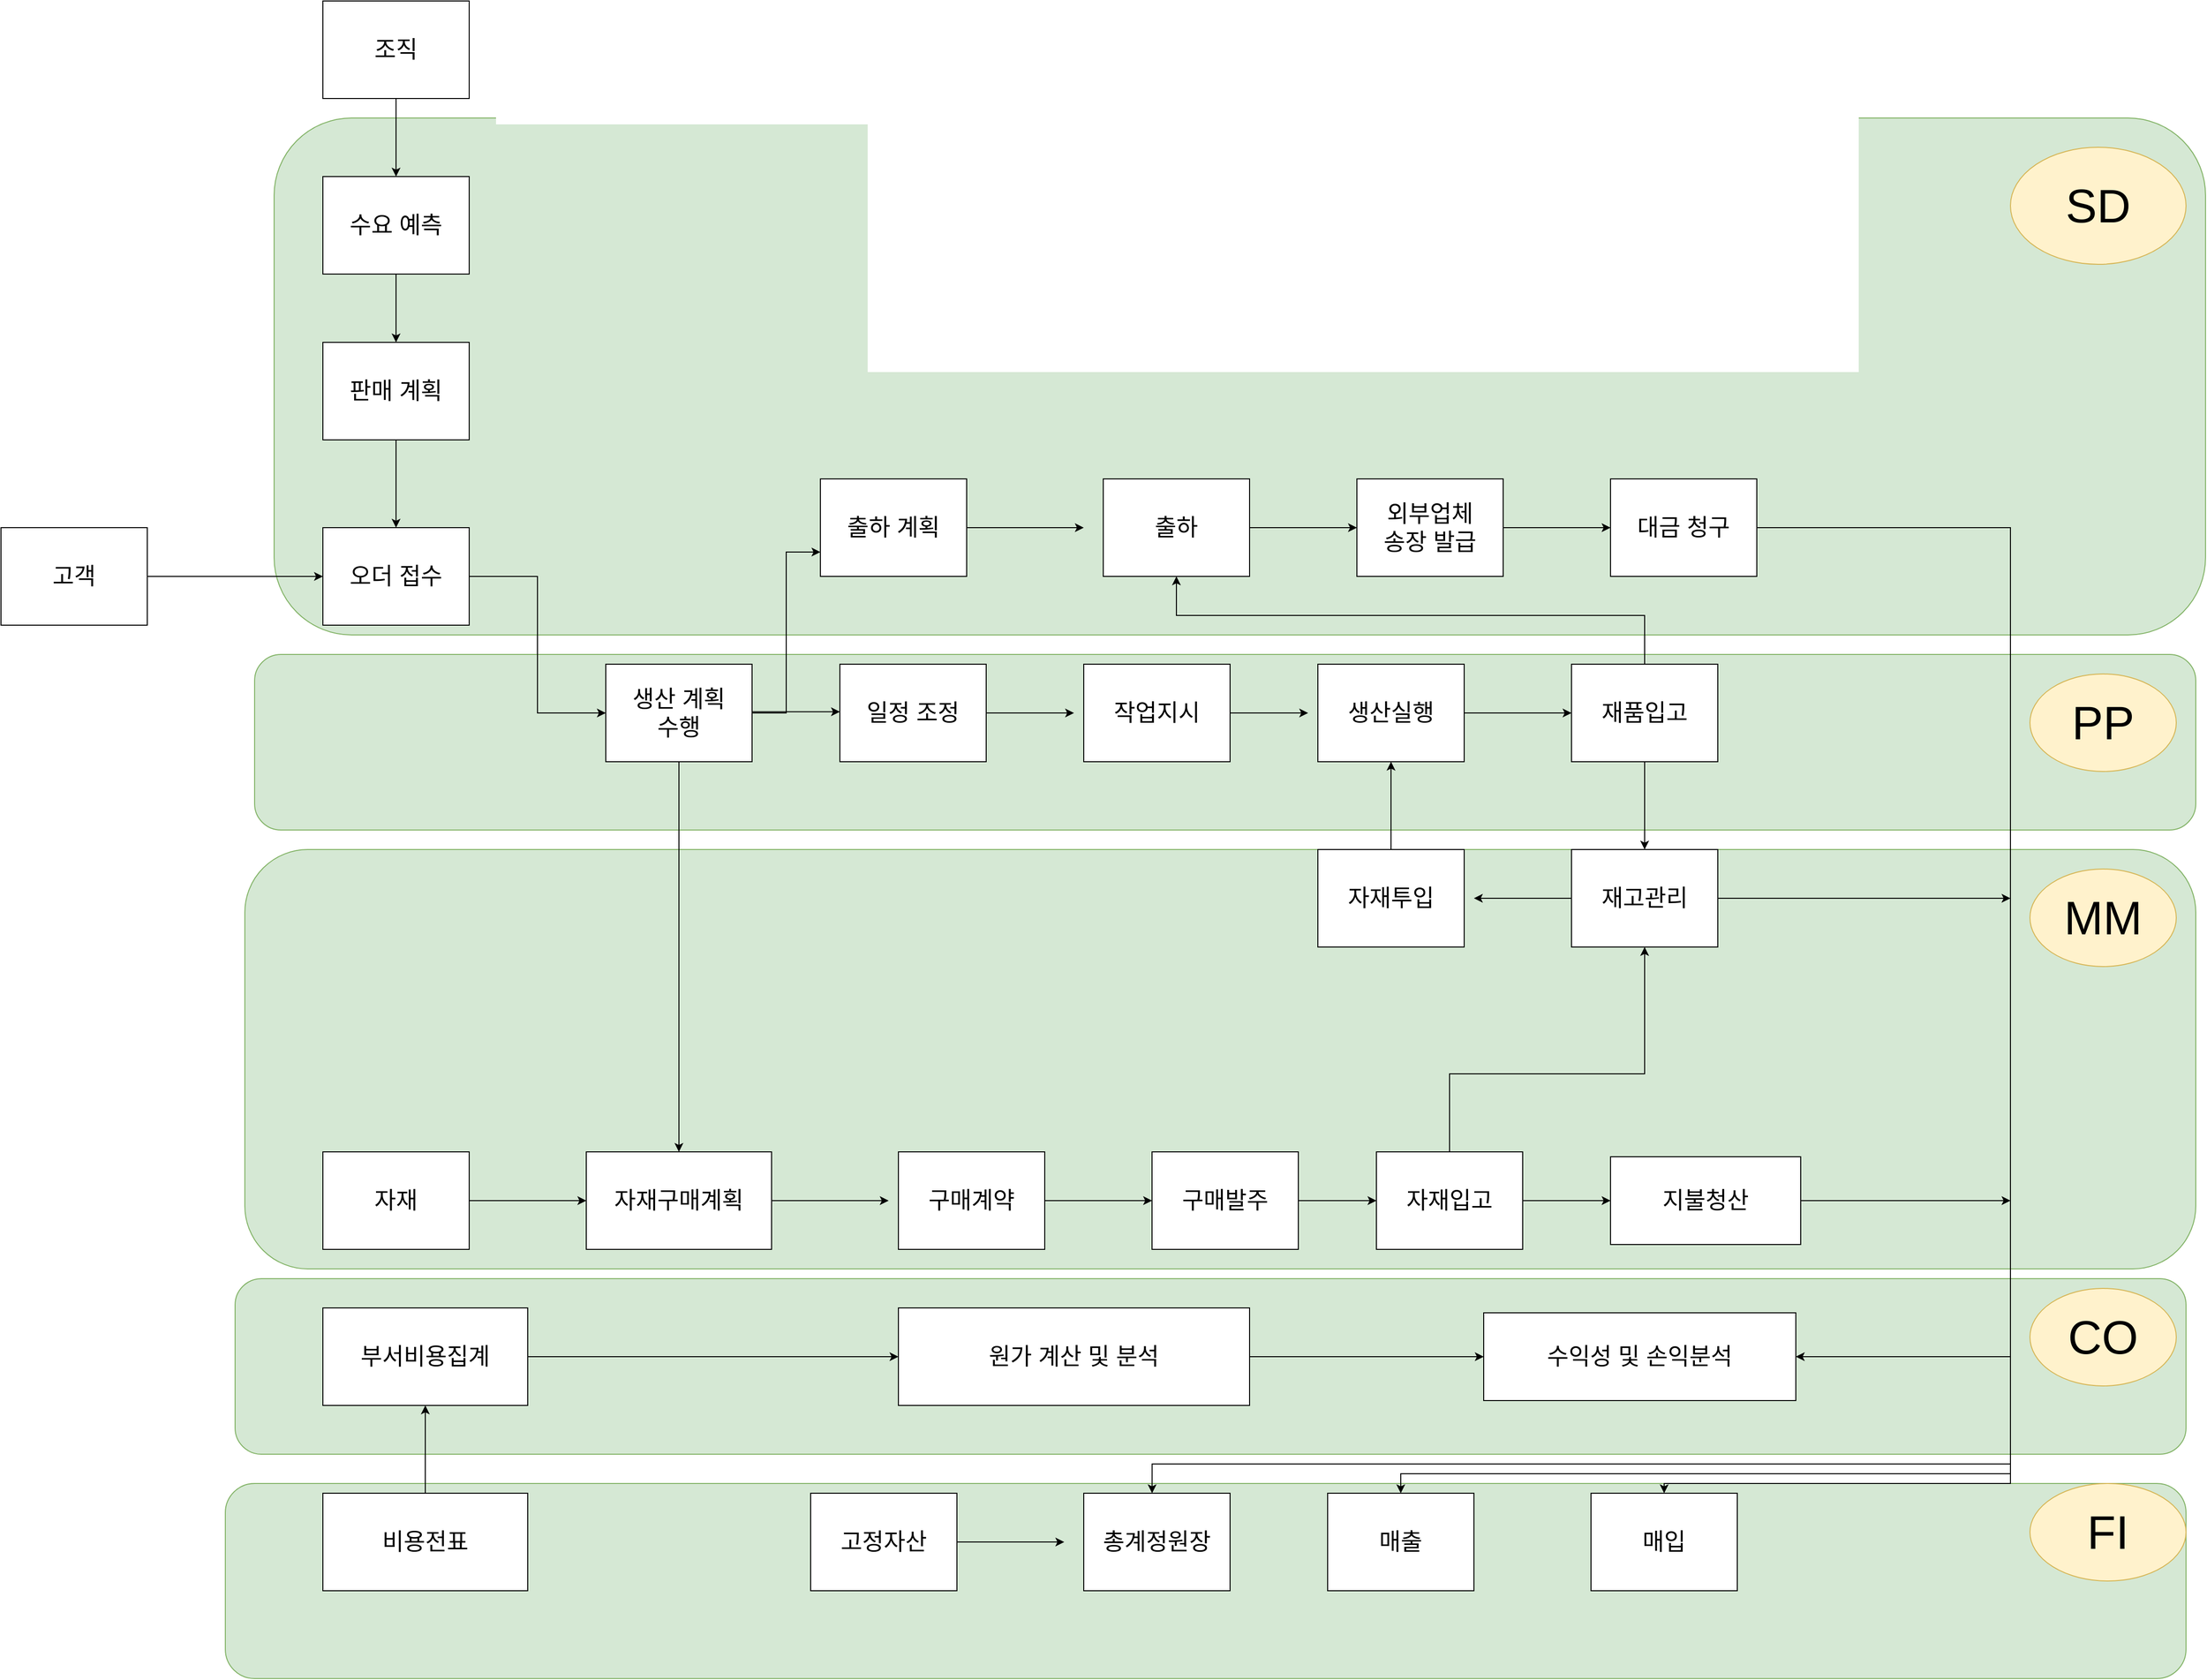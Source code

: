 <mxfile version="21.8.0" type="github">
  <diagram id="R2lEEEUBdFMjLlhIrx00" name="Page-1">
    <mxGraphModel dx="4536" dy="3817" grid="1" gridSize="10" guides="1" tooltips="1" connect="1" arrows="1" fold="1" page="1" pageScale="1" pageWidth="850" pageHeight="1100" math="0" shadow="0" extFonts="Permanent Marker^https://fonts.googleapis.com/css?family=Permanent+Marker">
      <root>
        <mxCell id="0" />
        <mxCell id="1" parent="0" />
        <mxCell id="IwYNM2S-BBjEqah2TzmC-47" value="" style="rounded=1;whiteSpace=wrap;html=1;fillColor=#d5e8d4;strokeColor=#82b366;align=left;" parent="1" vertex="1">
          <mxGeometry x="-50" y="-230" width="2010" height="200" as="geometry" />
        </mxCell>
        <mxCell id="IwYNM2S-BBjEqah2TzmC-45" value="" style="rounded=1;whiteSpace=wrap;html=1;fillColor=#d5e8d4;strokeColor=#82b366;align=left;" parent="1" vertex="1">
          <mxGeometry x="-40" y="-440" width="2000" height="180" as="geometry" />
        </mxCell>
        <mxCell id="IwYNM2S-BBjEqah2TzmC-43" value="" style="rounded=1;whiteSpace=wrap;html=1;fillColor=#d5e8d4;strokeColor=#82b366;align=left;" parent="1" vertex="1">
          <mxGeometry x="-30" y="-880" width="2000" height="430" as="geometry" />
        </mxCell>
        <mxCell id="IwYNM2S-BBjEqah2TzmC-41" value="" style="rounded=1;whiteSpace=wrap;html=1;fillColor=#d5e8d4;strokeColor=#82b366;align=left;" parent="1" vertex="1">
          <mxGeometry x="-20" y="-1080" width="1990" height="180" as="geometry" />
        </mxCell>
        <mxCell id="PB8VJp5A9sUiDMv73GTw-72" value="" style="rounded=1;whiteSpace=wrap;html=1;fillColor=#d5e8d4;strokeColor=#82b366;align=left;" parent="1" vertex="1">
          <mxGeometry y="-1630" width="1980" height="530" as="geometry" />
        </mxCell>
        <mxCell id="PB8VJp5A9sUiDMv73GTw-6" value="" style="edgeStyle=orthogonalEdgeStyle;rounded=0;orthogonalLoop=1;jettySize=auto;html=1;entryX=0;entryY=0.5;entryDx=0;entryDy=0;" parent="1" source="PB8VJp5A9sUiDMv73GTw-1" target="PB8VJp5A9sUiDMv73GTw-3" edge="1">
          <mxGeometry relative="1" as="geometry">
            <mxPoint x="310" y="-1020" as="targetPoint" />
          </mxGeometry>
        </mxCell>
        <mxCell id="PB8VJp5A9sUiDMv73GTw-1" value="오더 접수" style="rounded=0;whiteSpace=wrap;html=1;fontSize=24;" parent="1" vertex="1">
          <mxGeometry x="50" y="-1210" width="150" height="100" as="geometry" />
        </mxCell>
        <mxCell id="PB8VJp5A9sUiDMv73GTw-78" style="edgeStyle=orthogonalEdgeStyle;rounded=0;orthogonalLoop=1;jettySize=auto;html=1;entryX=0;entryY=0.75;entryDx=0;entryDy=0;" parent="1" source="PB8VJp5A9sUiDMv73GTw-3" target="PB8VJp5A9sUiDMv73GTw-48" edge="1">
          <mxGeometry relative="1" as="geometry" />
        </mxCell>
        <mxCell id="xMRs9goJyu4zqFvysK1f-5" style="edgeStyle=orthogonalEdgeStyle;rounded=0;orthogonalLoop=1;jettySize=auto;html=1;entryX=0.5;entryY=0;entryDx=0;entryDy=0;" parent="1" source="PB8VJp5A9sUiDMv73GTw-3" target="IwYNM2S-BBjEqah2TzmC-14" edge="1">
          <mxGeometry relative="1" as="geometry" />
        </mxCell>
        <mxCell id="PB8VJp5A9sUiDMv73GTw-3" value="생산 계획 &lt;br&gt;수행" style="rounded=0;whiteSpace=wrap;html=1;fontSize=24;" parent="1" vertex="1">
          <mxGeometry x="340" y="-1070" width="150" height="100" as="geometry" />
        </mxCell>
        <mxCell id="wDYUuuzKXJS1eDHKZzvI-2" style="edgeStyle=orthogonalEdgeStyle;rounded=0;orthogonalLoop=1;jettySize=auto;html=1;entryX=0;entryY=0.5;entryDx=0;entryDy=0;" parent="1" source="PB8VJp5A9sUiDMv73GTw-14" target="PB8VJp5A9sUiDMv73GTw-1" edge="1">
          <mxGeometry relative="1" as="geometry" />
        </mxCell>
        <mxCell id="PB8VJp5A9sUiDMv73GTw-14" value="고객" style="rounded=0;whiteSpace=wrap;html=1;fontSize=24;" parent="1" vertex="1">
          <mxGeometry x="-280" y="-1210" width="150" height="100" as="geometry" />
        </mxCell>
        <mxCell id="IwYNM2S-BBjEqah2TzmC-13" style="edgeStyle=orthogonalEdgeStyle;rounded=0;orthogonalLoop=1;jettySize=auto;html=1;" parent="1" source="PB8VJp5A9sUiDMv73GTw-15" edge="1">
          <mxGeometry relative="1" as="geometry">
            <mxPoint x="320" y="-520" as="targetPoint" />
          </mxGeometry>
        </mxCell>
        <mxCell id="PB8VJp5A9sUiDMv73GTw-15" value="자재" style="rounded=0;whiteSpace=wrap;html=1;fontSize=24;" parent="1" vertex="1">
          <mxGeometry x="50" y="-570" width="150" height="100" as="geometry" />
        </mxCell>
        <mxCell id="PB8VJp5A9sUiDMv73GTw-79" value="" style="edgeStyle=orthogonalEdgeStyle;rounded=0;orthogonalLoop=1;jettySize=auto;html=1;" parent="1" source="PB8VJp5A9sUiDMv73GTw-19" target="PB8VJp5A9sUiDMv73GTw-41" edge="1">
          <mxGeometry relative="1" as="geometry" />
        </mxCell>
        <mxCell id="PB8VJp5A9sUiDMv73GTw-19" value="조직" style="rounded=0;whiteSpace=wrap;html=1;fontSize=24;" parent="1" vertex="1">
          <mxGeometry x="50" y="-1750" width="150" height="100" as="geometry" />
        </mxCell>
        <mxCell id="PB8VJp5A9sUiDMv73GTw-27" value="" style="endArrow=classic;html=1;rounded=0;" parent="1" edge="1">
          <mxGeometry width="50" height="50" relative="1" as="geometry">
            <mxPoint x="490" y="-1021.25" as="sourcePoint" />
            <mxPoint x="580" y="-1021.25" as="targetPoint" />
          </mxGeometry>
        </mxCell>
        <mxCell id="PB8VJp5A9sUiDMv73GTw-45" value="" style="edgeStyle=orthogonalEdgeStyle;rounded=0;orthogonalLoop=1;jettySize=auto;html=1;" parent="1" source="PB8VJp5A9sUiDMv73GTw-41" target="PB8VJp5A9sUiDMv73GTw-42" edge="1">
          <mxGeometry relative="1" as="geometry" />
        </mxCell>
        <mxCell id="PB8VJp5A9sUiDMv73GTw-41" value="수요 예측" style="rounded=0;whiteSpace=wrap;html=1;fontSize=24;" parent="1" vertex="1">
          <mxGeometry x="50" y="-1570" width="150" height="100" as="geometry" />
        </mxCell>
        <mxCell id="PB8VJp5A9sUiDMv73GTw-44" value="" style="edgeStyle=orthogonalEdgeStyle;rounded=0;orthogonalLoop=1;jettySize=auto;html=1;" parent="1" source="PB8VJp5A9sUiDMv73GTw-42" target="PB8VJp5A9sUiDMv73GTw-1" edge="1">
          <mxGeometry relative="1" as="geometry" />
        </mxCell>
        <mxCell id="PB8VJp5A9sUiDMv73GTw-42" value="판매 계획" style="rounded=0;whiteSpace=wrap;html=1;fontSize=24;" parent="1" vertex="1">
          <mxGeometry x="50" y="-1400" width="150" height="100" as="geometry" />
        </mxCell>
        <mxCell id="PB8VJp5A9sUiDMv73GTw-58" style="edgeStyle=orthogonalEdgeStyle;rounded=0;orthogonalLoop=1;jettySize=auto;html=1;" parent="1" source="PB8VJp5A9sUiDMv73GTw-48" edge="1">
          <mxGeometry relative="1" as="geometry">
            <mxPoint x="830" y="-1210" as="targetPoint" />
          </mxGeometry>
        </mxCell>
        <mxCell id="PB8VJp5A9sUiDMv73GTw-48" value="출하 계획" style="rounded=0;whiteSpace=wrap;html=1;fontSize=24;" parent="1" vertex="1">
          <mxGeometry x="560" y="-1260" width="150" height="100" as="geometry" />
        </mxCell>
        <mxCell id="IwYNM2S-BBjEqah2TzmC-2" style="edgeStyle=orthogonalEdgeStyle;rounded=0;orthogonalLoop=1;jettySize=auto;html=1;" parent="1" source="PB8VJp5A9sUiDMv73GTw-57" edge="1">
          <mxGeometry relative="1" as="geometry">
            <mxPoint x="820" y="-1020" as="targetPoint" />
          </mxGeometry>
        </mxCell>
        <mxCell id="PB8VJp5A9sUiDMv73GTw-57" value="일정 조정" style="rounded=0;whiteSpace=wrap;html=1;fontSize=24;direction=east;" parent="1" vertex="1">
          <mxGeometry x="580" y="-1070" width="150" height="100" as="geometry" />
        </mxCell>
        <mxCell id="PB8VJp5A9sUiDMv73GTw-62" style="edgeStyle=orthogonalEdgeStyle;rounded=0;orthogonalLoop=1;jettySize=auto;html=1;entryX=0;entryY=0.5;entryDx=0;entryDy=0;" parent="1" source="PB8VJp5A9sUiDMv73GTw-59" target="PB8VJp5A9sUiDMv73GTw-61" edge="1">
          <mxGeometry relative="1" as="geometry" />
        </mxCell>
        <mxCell id="PB8VJp5A9sUiDMv73GTw-59" value="출하" style="rounded=0;whiteSpace=wrap;html=1;fontSize=24;" parent="1" vertex="1">
          <mxGeometry x="850" y="-1260" width="150" height="100" as="geometry" />
        </mxCell>
        <mxCell id="PB8VJp5A9sUiDMv73GTw-66" style="edgeStyle=orthogonalEdgeStyle;rounded=0;orthogonalLoop=1;jettySize=auto;html=1;exitX=1;exitY=0.5;exitDx=0;exitDy=0;entryX=0;entryY=0.5;entryDx=0;entryDy=0;" parent="1" source="PB8VJp5A9sUiDMv73GTw-61" target="PB8VJp5A9sUiDMv73GTw-65" edge="1">
          <mxGeometry relative="1" as="geometry">
            <mxPoint x="1350" y="-1210" as="targetPoint" />
          </mxGeometry>
        </mxCell>
        <mxCell id="PB8VJp5A9sUiDMv73GTw-61" value="외부업체 &lt;br&gt;송장 발급" style="rounded=0;whiteSpace=wrap;html=1;fontSize=24;" parent="1" vertex="1">
          <mxGeometry x="1110" y="-1260" width="150" height="100" as="geometry" />
        </mxCell>
        <mxCell id="IwYNM2S-BBjEqah2TzmC-31" style="edgeStyle=orthogonalEdgeStyle;rounded=0;orthogonalLoop=1;jettySize=auto;html=1;entryX=1;entryY=0.5;entryDx=0;entryDy=0;" parent="1" source="PB8VJp5A9sUiDMv73GTw-65" target="IwYNM2S-BBjEqah2TzmC-29" edge="1">
          <mxGeometry relative="1" as="geometry">
            <mxPoint x="1560" y="-100" as="targetPoint" />
            <Array as="points">
              <mxPoint x="1780" y="-1210" />
              <mxPoint x="1780" y="-360" />
            </Array>
          </mxGeometry>
        </mxCell>
        <mxCell id="IwYNM2S-BBjEqah2TzmC-36" style="edgeStyle=orthogonalEdgeStyle;rounded=0;orthogonalLoop=1;jettySize=auto;html=1;entryX=0.25;entryY=0;entryDx=0;entryDy=0;" parent="1" edge="1">
          <mxGeometry relative="1" as="geometry">
            <mxPoint x="900.07" y="-220" as="targetPoint" />
            <mxPoint x="1552.57" y="-1210.0" as="sourcePoint" />
            <Array as="points">
              <mxPoint x="1780" y="-1210" />
              <mxPoint x="1780" y="-250" />
              <mxPoint x="900" y="-250" />
            </Array>
          </mxGeometry>
        </mxCell>
        <mxCell id="PB8VJp5A9sUiDMv73GTw-65" value="대금 청구" style="rounded=0;whiteSpace=wrap;html=1;fontSize=24;" parent="1" vertex="1">
          <mxGeometry x="1370" y="-1260" width="150" height="100" as="geometry" />
        </mxCell>
        <mxCell id="PB8VJp5A9sUiDMv73GTw-73" value="&lt;span style=&quot;font-size: 48px;&quot;&gt;SD&lt;/span&gt;" style="ellipse;whiteSpace=wrap;html=1;align=center;fillColor=#fff2cc;strokeColor=#d6b656;" parent="1" vertex="1">
          <mxGeometry x="1780" y="-1600" width="180" height="120" as="geometry" />
        </mxCell>
        <mxCell id="IwYNM2S-BBjEqah2TzmC-4" style="edgeStyle=orthogonalEdgeStyle;rounded=0;orthogonalLoop=1;jettySize=auto;html=1;" parent="1" source="IwYNM2S-BBjEqah2TzmC-1" edge="1">
          <mxGeometry relative="1" as="geometry">
            <mxPoint x="1060" y="-1020" as="targetPoint" />
          </mxGeometry>
        </mxCell>
        <mxCell id="IwYNM2S-BBjEqah2TzmC-1" value="작업지시" style="rounded=0;whiteSpace=wrap;html=1;fontSize=24;" parent="1" vertex="1">
          <mxGeometry x="830" y="-1070" width="150" height="100" as="geometry" />
        </mxCell>
        <mxCell id="IwYNM2S-BBjEqah2TzmC-6" style="edgeStyle=orthogonalEdgeStyle;rounded=0;orthogonalLoop=1;jettySize=auto;html=1;entryX=0;entryY=0.5;entryDx=0;entryDy=0;" parent="1" source="IwYNM2S-BBjEqah2TzmC-3" target="IwYNM2S-BBjEqah2TzmC-5" edge="1">
          <mxGeometry relative="1" as="geometry">
            <mxPoint x="1310" y="-1020" as="targetPoint" />
          </mxGeometry>
        </mxCell>
        <mxCell id="IwYNM2S-BBjEqah2TzmC-3" value="생산실행" style="rounded=0;whiteSpace=wrap;html=1;fontSize=24;" parent="1" vertex="1">
          <mxGeometry x="1070" y="-1070" width="150" height="100" as="geometry" />
        </mxCell>
        <mxCell id="IwYNM2S-BBjEqah2TzmC-7" style="edgeStyle=orthogonalEdgeStyle;rounded=0;orthogonalLoop=1;jettySize=auto;html=1;" parent="1" source="IwYNM2S-BBjEqah2TzmC-5" target="PB8VJp5A9sUiDMv73GTw-59" edge="1">
          <mxGeometry relative="1" as="geometry">
            <Array as="points">
              <mxPoint x="1405" y="-1120" />
              <mxPoint x="925" y="-1120" />
            </Array>
          </mxGeometry>
        </mxCell>
        <mxCell id="IwYNM2S-BBjEqah2TzmC-11" style="edgeStyle=orthogonalEdgeStyle;rounded=0;orthogonalLoop=1;jettySize=auto;html=1;entryX=0.5;entryY=0;entryDx=0;entryDy=0;" parent="1" source="IwYNM2S-BBjEqah2TzmC-5" target="IwYNM2S-BBjEqah2TzmC-8" edge="1">
          <mxGeometry relative="1" as="geometry" />
        </mxCell>
        <mxCell id="IwYNM2S-BBjEqah2TzmC-5" value="재품입고" style="rounded=0;whiteSpace=wrap;html=1;fontSize=24;" parent="1" vertex="1">
          <mxGeometry x="1330" y="-1070" width="150" height="100" as="geometry" />
        </mxCell>
        <mxCell id="IwYNM2S-BBjEqah2TzmC-12" style="edgeStyle=orthogonalEdgeStyle;rounded=0;orthogonalLoop=1;jettySize=auto;html=1;" parent="1" source="IwYNM2S-BBjEqah2TzmC-8" edge="1">
          <mxGeometry relative="1" as="geometry">
            <mxPoint x="1230" y="-830" as="targetPoint" />
          </mxGeometry>
        </mxCell>
        <mxCell id="xMRs9goJyu4zqFvysK1f-3" style="edgeStyle=orthogonalEdgeStyle;rounded=0;orthogonalLoop=1;jettySize=auto;html=1;" parent="1" source="IwYNM2S-BBjEqah2TzmC-8" edge="1">
          <mxGeometry relative="1" as="geometry">
            <mxPoint x="1780" y="-830" as="targetPoint" />
          </mxGeometry>
        </mxCell>
        <mxCell id="IwYNM2S-BBjEqah2TzmC-8" value="재고관리" style="rounded=0;whiteSpace=wrap;html=1;fontSize=24;" parent="1" vertex="1">
          <mxGeometry x="1330" y="-880" width="150" height="100" as="geometry" />
        </mxCell>
        <mxCell id="IwYNM2S-BBjEqah2TzmC-10" style="edgeStyle=orthogonalEdgeStyle;rounded=0;orthogonalLoop=1;jettySize=auto;html=1;entryX=0.5;entryY=1;entryDx=0;entryDy=0;" parent="1" source="IwYNM2S-BBjEqah2TzmC-9" target="IwYNM2S-BBjEqah2TzmC-3" edge="1">
          <mxGeometry relative="1" as="geometry" />
        </mxCell>
        <mxCell id="IwYNM2S-BBjEqah2TzmC-9" value="자재투입" style="rounded=0;whiteSpace=wrap;html=1;fontSize=24;" parent="1" vertex="1">
          <mxGeometry x="1070" y="-880" width="150" height="100" as="geometry" />
        </mxCell>
        <mxCell id="IwYNM2S-BBjEqah2TzmC-16" style="edgeStyle=orthogonalEdgeStyle;rounded=0;orthogonalLoop=1;jettySize=auto;html=1;" parent="1" source="IwYNM2S-BBjEqah2TzmC-14" edge="1">
          <mxGeometry relative="1" as="geometry">
            <mxPoint x="630" y="-520" as="targetPoint" />
          </mxGeometry>
        </mxCell>
        <mxCell id="IwYNM2S-BBjEqah2TzmC-14" value="자재구매계획" style="rounded=0;whiteSpace=wrap;html=1;fontSize=24;" parent="1" vertex="1">
          <mxGeometry x="320" y="-570" width="190" height="100" as="geometry" />
        </mxCell>
        <mxCell id="IwYNM2S-BBjEqah2TzmC-18" style="edgeStyle=orthogonalEdgeStyle;rounded=0;orthogonalLoop=1;jettySize=auto;html=1;entryX=0;entryY=0.5;entryDx=0;entryDy=0;" parent="1" source="IwYNM2S-BBjEqah2TzmC-15" target="IwYNM2S-BBjEqah2TzmC-17" edge="1">
          <mxGeometry relative="1" as="geometry">
            <mxPoint x="880" y="-520" as="targetPoint" />
          </mxGeometry>
        </mxCell>
        <mxCell id="IwYNM2S-BBjEqah2TzmC-15" value="구매계약" style="rounded=0;whiteSpace=wrap;html=1;fontSize=24;" parent="1" vertex="1">
          <mxGeometry x="640" y="-570" width="150" height="100" as="geometry" />
        </mxCell>
        <mxCell id="IwYNM2S-BBjEqah2TzmC-20" style="edgeStyle=orthogonalEdgeStyle;rounded=0;orthogonalLoop=1;jettySize=auto;html=1;entryX=0;entryY=0.5;entryDx=0;entryDy=0;" parent="1" source="IwYNM2S-BBjEqah2TzmC-17" target="IwYNM2S-BBjEqah2TzmC-19" edge="1">
          <mxGeometry relative="1" as="geometry" />
        </mxCell>
        <mxCell id="IwYNM2S-BBjEqah2TzmC-17" value="구매발주" style="rounded=0;whiteSpace=wrap;html=1;fontSize=24;" parent="1" vertex="1">
          <mxGeometry x="900" y="-570" width="150" height="100" as="geometry" />
        </mxCell>
        <mxCell id="IwYNM2S-BBjEqah2TzmC-21" style="edgeStyle=orthogonalEdgeStyle;rounded=0;orthogonalLoop=1;jettySize=auto;html=1;entryX=0.5;entryY=1;entryDx=0;entryDy=0;" parent="1" source="IwYNM2S-BBjEqah2TzmC-19" target="IwYNM2S-BBjEqah2TzmC-8" edge="1">
          <mxGeometry relative="1" as="geometry">
            <Array as="points">
              <mxPoint x="1205" y="-650" />
              <mxPoint x="1405" y="-650" />
            </Array>
          </mxGeometry>
        </mxCell>
        <mxCell id="IwYNM2S-BBjEqah2TzmC-23" value="" style="edgeStyle=orthogonalEdgeStyle;rounded=0;orthogonalLoop=1;jettySize=auto;html=1;" parent="1" source="IwYNM2S-BBjEqah2TzmC-19" target="IwYNM2S-BBjEqah2TzmC-22" edge="1">
          <mxGeometry relative="1" as="geometry" />
        </mxCell>
        <mxCell id="IwYNM2S-BBjEqah2TzmC-19" value="자재입고" style="rounded=0;whiteSpace=wrap;html=1;fontSize=24;" parent="1" vertex="1">
          <mxGeometry x="1130" y="-570" width="150" height="100" as="geometry" />
        </mxCell>
        <mxCell id="xMRs9goJyu4zqFvysK1f-4" style="edgeStyle=orthogonalEdgeStyle;rounded=0;orthogonalLoop=1;jettySize=auto;html=1;" parent="1" source="IwYNM2S-BBjEqah2TzmC-22" edge="1">
          <mxGeometry relative="1" as="geometry">
            <mxPoint x="1780" y="-520" as="targetPoint" />
          </mxGeometry>
        </mxCell>
        <mxCell id="IwYNM2S-BBjEqah2TzmC-22" value="지불청산" style="whiteSpace=wrap;html=1;fontSize=24;rounded=0;" parent="1" vertex="1">
          <mxGeometry x="1370" y="-565" width="195" height="90" as="geometry" />
        </mxCell>
        <mxCell id="IwYNM2S-BBjEqah2TzmC-27" style="edgeStyle=orthogonalEdgeStyle;rounded=0;orthogonalLoop=1;jettySize=auto;html=1;entryX=0;entryY=0.5;entryDx=0;entryDy=0;" parent="1" source="IwYNM2S-BBjEqah2TzmC-24" target="IwYNM2S-BBjEqah2TzmC-28" edge="1">
          <mxGeometry relative="1" as="geometry">
            <mxPoint x="620" y="-360" as="targetPoint" />
          </mxGeometry>
        </mxCell>
        <mxCell id="IwYNM2S-BBjEqah2TzmC-24" value="부서비용집계" style="rounded=0;whiteSpace=wrap;html=1;fontSize=24;" parent="1" vertex="1">
          <mxGeometry x="50" y="-410" width="210" height="100" as="geometry" />
        </mxCell>
        <mxCell id="IwYNM2S-BBjEqah2TzmC-26" value="" style="edgeStyle=orthogonalEdgeStyle;rounded=0;orthogonalLoop=1;jettySize=auto;html=1;" parent="1" source="IwYNM2S-BBjEqah2TzmC-25" target="IwYNM2S-BBjEqah2TzmC-24" edge="1">
          <mxGeometry relative="1" as="geometry" />
        </mxCell>
        <mxCell id="IwYNM2S-BBjEqah2TzmC-25" value="비용전표" style="rounded=0;whiteSpace=wrap;html=1;fontSize=24;" parent="1" vertex="1">
          <mxGeometry x="50" y="-220" width="210" height="100" as="geometry" />
        </mxCell>
        <mxCell id="IwYNM2S-BBjEqah2TzmC-30" value="" style="edgeStyle=orthogonalEdgeStyle;rounded=0;orthogonalLoop=1;jettySize=auto;html=1;" parent="1" source="IwYNM2S-BBjEqah2TzmC-28" target="IwYNM2S-BBjEqah2TzmC-29" edge="1">
          <mxGeometry relative="1" as="geometry" />
        </mxCell>
        <mxCell id="IwYNM2S-BBjEqah2TzmC-28" value="원가 계산 및 분석" style="rounded=0;whiteSpace=wrap;html=1;fontSize=24;" parent="1" vertex="1">
          <mxGeometry x="640" y="-410" width="360" height="100" as="geometry" />
        </mxCell>
        <mxCell id="IwYNM2S-BBjEqah2TzmC-29" value="수익성 및 손익분석" style="whiteSpace=wrap;html=1;fontSize=24;rounded=0;" parent="1" vertex="1">
          <mxGeometry x="1240" y="-405" width="320" height="90" as="geometry" />
        </mxCell>
        <mxCell id="IwYNM2S-BBjEqah2TzmC-37" style="edgeStyle=orthogonalEdgeStyle;rounded=0;orthogonalLoop=1;jettySize=auto;html=1;" parent="1" source="IwYNM2S-BBjEqah2TzmC-32" edge="1">
          <mxGeometry relative="1" as="geometry">
            <mxPoint x="810" y="-170" as="targetPoint" />
          </mxGeometry>
        </mxCell>
        <mxCell id="IwYNM2S-BBjEqah2TzmC-32" value="고정자산" style="rounded=0;whiteSpace=wrap;html=1;fontSize=24;" parent="1" vertex="1">
          <mxGeometry x="550" y="-220" width="150" height="100" as="geometry" />
        </mxCell>
        <mxCell id="IwYNM2S-BBjEqah2TzmC-33" value="총계정원장" style="rounded=0;whiteSpace=wrap;html=1;fontSize=24;" parent="1" vertex="1">
          <mxGeometry x="830" y="-220" width="150" height="100" as="geometry" />
        </mxCell>
        <mxCell id="IwYNM2S-BBjEqah2TzmC-34" value="매출" style="rounded=0;whiteSpace=wrap;html=1;fontSize=24;" parent="1" vertex="1">
          <mxGeometry x="1080" y="-220" width="150" height="100" as="geometry" />
        </mxCell>
        <mxCell id="IwYNM2S-BBjEqah2TzmC-35" value="매입" style="rounded=0;whiteSpace=wrap;html=1;fontSize=24;" parent="1" vertex="1">
          <mxGeometry x="1350" y="-220" width="150" height="100" as="geometry" />
        </mxCell>
        <mxCell id="IwYNM2S-BBjEqah2TzmC-38" style="edgeStyle=orthogonalEdgeStyle;rounded=0;orthogonalLoop=1;jettySize=auto;html=1;entryX=0.5;entryY=0;entryDx=0;entryDy=0;exitX=1;exitY=0.5;exitDx=0;exitDy=0;" parent="1" source="PB8VJp5A9sUiDMv73GTw-65" target="IwYNM2S-BBjEqah2TzmC-34" edge="1">
          <mxGeometry relative="1" as="geometry">
            <mxPoint x="910.07" y="-210" as="targetPoint" />
            <mxPoint x="1562.57" y="-1200.0" as="sourcePoint" />
            <Array as="points">
              <mxPoint x="1780" y="-1210" />
              <mxPoint x="1780" y="-240" />
              <mxPoint x="1155" y="-240" />
            </Array>
          </mxGeometry>
        </mxCell>
        <mxCell id="IwYNM2S-BBjEqah2TzmC-39" style="edgeStyle=orthogonalEdgeStyle;rounded=0;orthogonalLoop=1;jettySize=auto;html=1;entryX=0.5;entryY=0;entryDx=0;entryDy=0;exitX=1;exitY=0.5;exitDx=0;exitDy=0;" parent="1" source="PB8VJp5A9sUiDMv73GTw-65" target="IwYNM2S-BBjEqah2TzmC-35" edge="1">
          <mxGeometry relative="1" as="geometry">
            <mxPoint x="1165" y="-210" as="targetPoint" />
            <mxPoint x="1572.57" y="-1190.0" as="sourcePoint" />
            <Array as="points">
              <mxPoint x="1780" y="-1210" />
              <mxPoint x="1780" y="-230" />
              <mxPoint x="1425" y="-230" />
            </Array>
          </mxGeometry>
        </mxCell>
        <mxCell id="IwYNM2S-BBjEqah2TzmC-42" value="&lt;span style=&quot;font-size: 48px;&quot;&gt;PP&lt;/span&gt;" style="ellipse;whiteSpace=wrap;html=1;align=center;fillColor=#fff2cc;strokeColor=#d6b656;" parent="1" vertex="1">
          <mxGeometry x="1800" y="-1060" width="150" height="100" as="geometry" />
        </mxCell>
        <mxCell id="IwYNM2S-BBjEqah2TzmC-44" value="&lt;span style=&quot;font-size: 48px;&quot;&gt;MM&lt;/span&gt;" style="ellipse;whiteSpace=wrap;html=1;align=center;fillColor=#fff2cc;strokeColor=#d6b656;" parent="1" vertex="1">
          <mxGeometry x="1800" y="-860" width="150" height="100" as="geometry" />
        </mxCell>
        <mxCell id="IwYNM2S-BBjEqah2TzmC-46" value="&lt;span style=&quot;font-size: 48px;&quot;&gt;CO&lt;/span&gt;" style="ellipse;whiteSpace=wrap;html=1;align=center;fillColor=#fff2cc;strokeColor=#d6b656;" parent="1" vertex="1">
          <mxGeometry x="1800" y="-430" width="150" height="100" as="geometry" />
        </mxCell>
        <mxCell id="IwYNM2S-BBjEqah2TzmC-48" value="&lt;span style=&quot;font-size: 48px;&quot;&gt;FI&lt;/span&gt;" style="ellipse;whiteSpace=wrap;html=1;align=center;fillColor=#fff2cc;strokeColor=#d6b656;" parent="1" vertex="1">
          <mxGeometry x="1800" y="-230" width="160" height="100" as="geometry" />
        </mxCell>
        <mxCell id="wDYUuuzKXJS1eDHKZzvI-1" style="edgeStyle=orthogonalEdgeStyle;rounded=0;orthogonalLoop=1;jettySize=auto;html=1;exitX=0.5;exitY=1;exitDx=0;exitDy=0;" parent="1" source="PB8VJp5A9sUiDMv73GTw-14" target="PB8VJp5A9sUiDMv73GTw-14" edge="1">
          <mxGeometry relative="1" as="geometry" />
        </mxCell>
      </root>
    </mxGraphModel>
  </diagram>
</mxfile>
